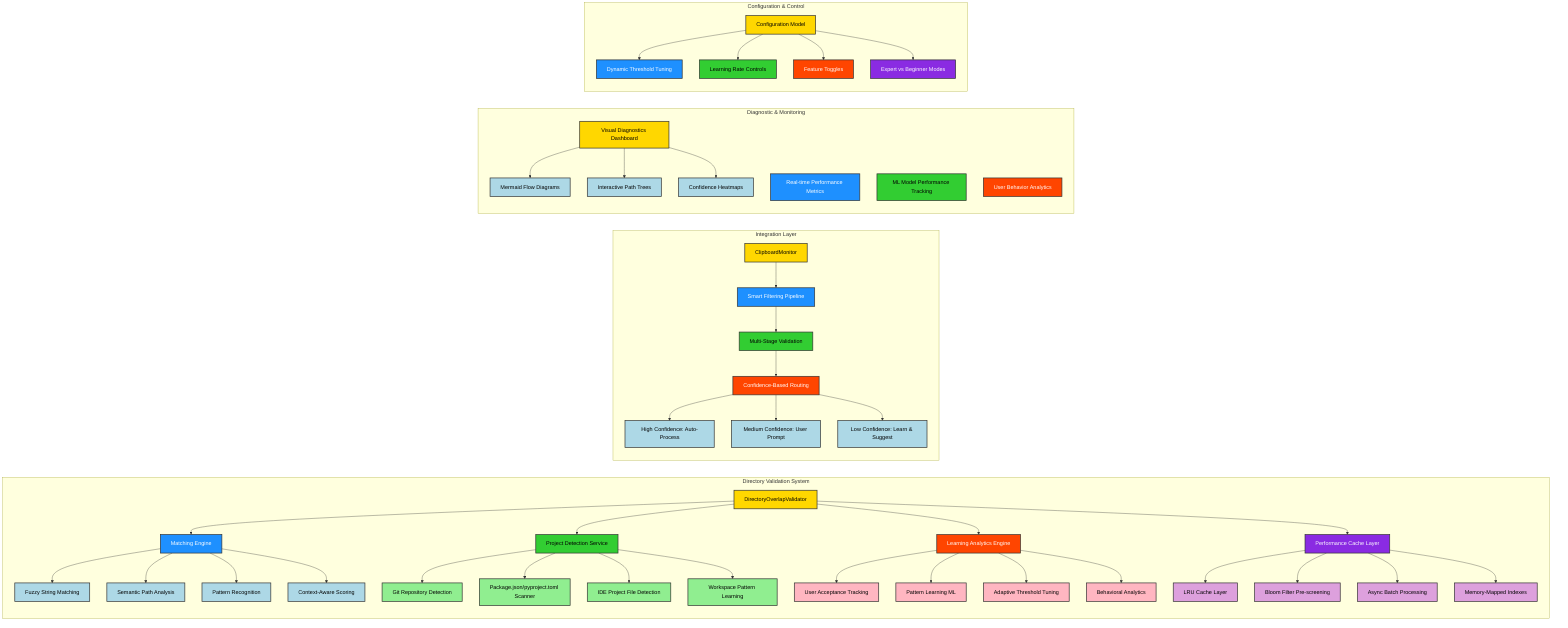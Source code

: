 graph LR
    subgraph "Directory Validation System"
        A[DirectoryOverlapValidator] --> B[Matching Engine]
        A --> C[Project Detection Service]
        A --> D[Learning Analytics Engine]
        A --> E[Performance Cache Layer]
        
        B --> B1[Fuzzy String Matching]
        B --> B2[Semantic Path Analysis]
        B --> B3[Pattern Recognition]
        B --> B4[Context-Aware Scoring]
        
        C --> C1[Git Repository Detection]
        C --> C2[Package.json/pyproject.toml Scanner]
        C --> C3[IDE Project File Detection]
        C --> C4[Workspace Pattern Learning]
        
        D --> D1[User Acceptance Tracking]
        D --> D2[Pattern Learning ML]
        D --> D3[Adaptive Threshold Tuning]
        D --> D4[Behavioral Analytics]
        
        E --> E1[LRU Cache Layer]
        E --> E2[Bloom Filter Pre-screening]
        E --> E3[Async Batch Processing]
        E --> E4[Memory-Mapped Indexes]
    end
    
    subgraph "Integration Layer"
        F[ClipboardMonitor] --> G[Smart Filtering Pipeline]
        G --> H[Multi-Stage Validation]
        H --> I[Confidence-Based Routing]
        
        I --> I1[High Confidence: Auto-Process]
        I --> I2[Medium Confidence: User Prompt]
        I --> I3[Low Confidence: Learn & Suggest]
    end
    
    subgraph "Diagnostic & Monitoring"
        J[Visual Diagnostics Dashboard]
        K[Real-time Performance Metrics]
        L[ML Model Performance Tracking]
        M[User Behavior Analytics]
        
        J --> N[Mermaid Flow Diagrams]
        J --> O[Interactive Path Trees]
        J --> P[Confidence Heatmaps]
    end
    
    subgraph "Configuration & Control"
        Q[Configuration Model]
        Q --> R[Dynamic Threshold Tuning]
        Q --> S[Learning Rate Controls]
        Q --> T[Feature Toggles]
        Q --> U[Expert vs Beginner Modes]
    end

    style A fill:#FFD700,stroke:#333,stroke-width:2px,color:#000000;
    style B fill:#1E90FF,stroke:#333,stroke-width:2px,color:#FFFFFF;
    style C fill:#32CD32,stroke:#333,stroke-width:2px,color:#000000;
    style D fill:#FF4500,stroke:#333,stroke-width:2px,color:#FFFFFF;
    style E fill:#8A2BE2,stroke:#333,stroke-width:2px,color:#FFFFFF;

    style B1 fill:#ADD8E6,stroke:#333,stroke-width:2px,color:#000000;
    style B2 fill:#ADD8E6,stroke:#333,stroke-width:2px,color:#000000;
    style B3 fill:#ADD8E6,stroke:#333,stroke-width:2px,color:#000000;
    style B4 fill:#ADD8E6,stroke:#333,stroke-width:2px,color:#000000;

    style C1 fill:#90EE90,stroke:#333,stroke-width:2px,color:#000000;
    style C2 fill:#90EE90,stroke:#333,stroke-width:2px,color:#000000;
    style C3 fill:#90EE90,stroke:#333,stroke-width:2px,color:#000000;
    style C4 fill:#90EE90,stroke:#333,stroke-width:2px,color:#000000;

    style D1 fill:#FFB6C1,stroke:#333,stroke-width:2px,color:#000000;
    style D2 fill:#FFB6C1,stroke:#333,stroke-width:2px,color:#000000;
    style D3 fill:#FFB6C1,stroke:#333,stroke-width:2px,color:#000000;
    style D4 fill:#FFB6C1,stroke:#333,stroke-width:2px,color:#000000;

    style E1 fill:#DDA0DD,stroke:#333,stroke-width:2px,color:#000000;
    style E2 fill:#DDA0DD,stroke:#333,stroke-width:2px,color:#000000;
    style E3 fill:#DDA0DD,stroke:#333,stroke-width:2px,color:#000000;
    style E4 fill:#DDA0DD,stroke:#333,stroke-width:2px,color:#000000;

    style F fill:#FFD700,stroke:#333,stroke-width:2px,color:#000000;
    style G fill:#1E90FF,stroke:#333,stroke-width:2px,color:#FFFFFF;
    style H fill:#32CD32,stroke:#333,stroke-width:2px,color:#000000;
    style I fill:#FF4500,stroke:#333,stroke-width:2px,color:#FFFFFF;

    style I1 fill:#ADD8E6,stroke:#333,stroke-width:2px,color:#000000;
    style I2 fill:#ADD8E6,stroke:#333,stroke-width:2px,color:#000000;
    style I3 fill:#ADD8E6,stroke:#333,stroke-width:2px,color:#000000;

    style J fill:#FFD700,stroke:#333,stroke-width:2px,color:#000000;
    style K fill:#1E90FF,stroke:#333,stroke-width:2px,color:#FFFFFF;
    style L fill:#32CD32,stroke:#333,stroke-width:2px,color:#000000;
    style M fill:#FF4500,stroke:#333,stroke-width:2px,color:#FFFFFF;

    style N fill:#ADD8E6,stroke:#333,stroke-width:2px,color:#000000;
    style O fill:#ADD8E6,stroke:#333,stroke-width:2px,color:#000000;
    style P fill:#ADD8E6,stroke:#333,stroke-width:2px,color:#000000;

    style Q fill:#FFD700,stroke:#333,stroke-width:2px,color:#000000;
    style R fill:#1E90FF,stroke:#333,stroke-width:2px,color:#FFFFFF;
    style S fill:#32CD32,stroke:#333,stroke-width:2px,color:#000000;
    style T fill:#FF4500,stroke:#333,stroke-width:2px,color:#FFFFFF;
    style U fill:#8A2BE2,stroke:#333,stroke-width:2px,color:#FFFFFF;
